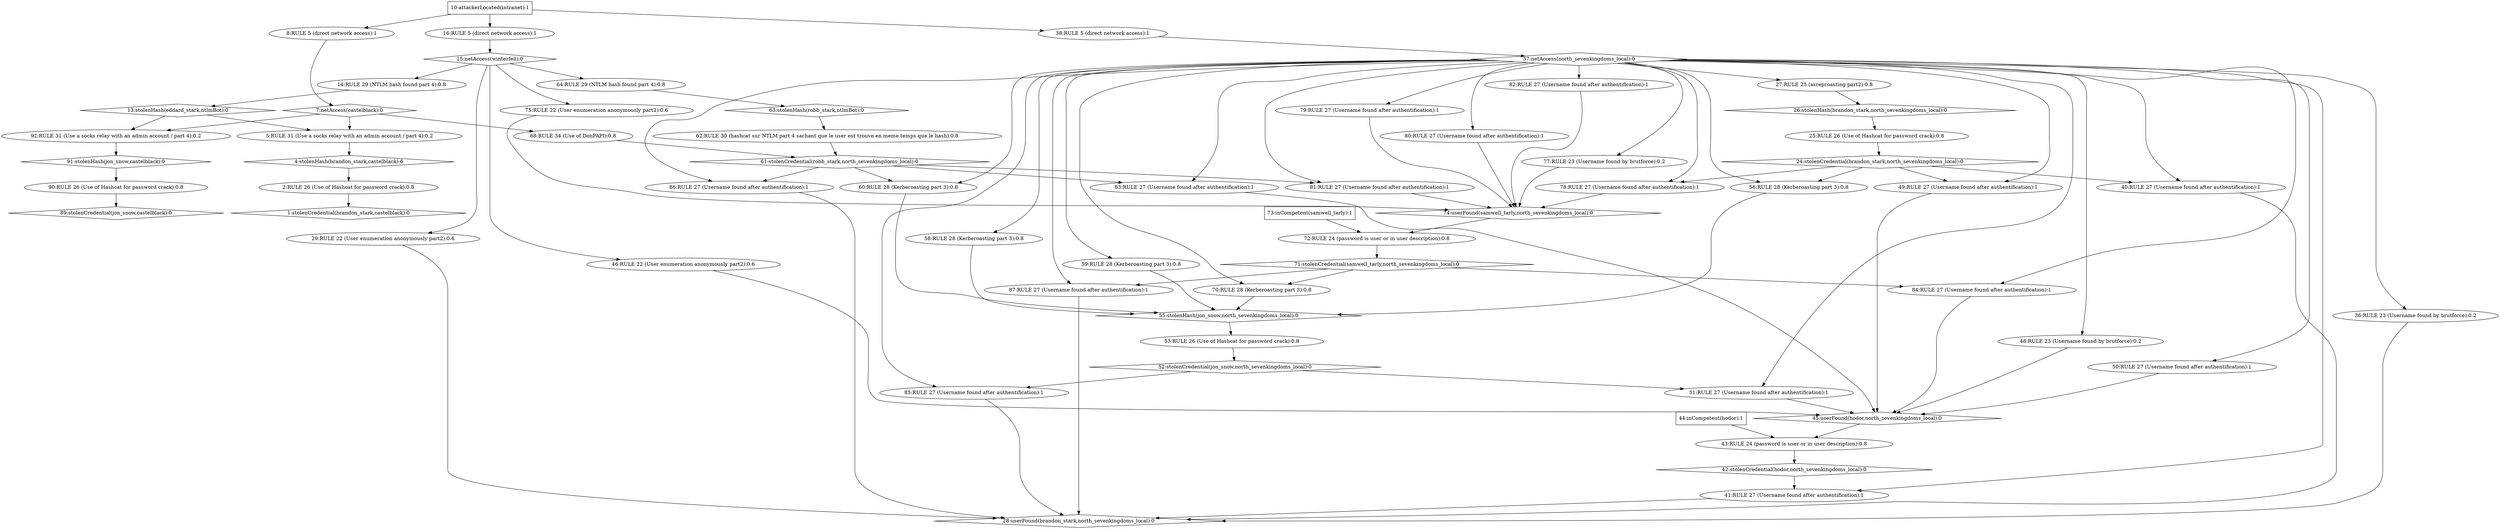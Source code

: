 strict digraph G {
  1 [ label="1:stolenCredential(brandon_stark,castelblack):0" shape="diamond" ];
  2 [ label="2:RULE 26 (Use of Hashcat for password crack):0.8" shape="ellipse" ];
  3 [ label="4:stolenHash(brandon_stark,castelblack):0" shape="diamond" ];
  4 [ label="5:RULE 31 (Use a socks relay with an admin account / part 4):0.2" shape="ellipse" ];
  5 [ label="7:netAccess(castelblack):0" shape="diamond" ];
  6 [ label="8:RULE 5 (direct network access):1" shape="ellipse" ];
  7 [ label="10:attackerLocated(intranet):1" shape="box" ];
  8 [ label="13:stolenHash(eddard_stark,ntlmBot):0" shape="diamond" ];
  9 [ label="14:RULE 29 (NTLM hash found part 4):0.8" shape="ellipse" ];
  10 [ label="15:netAccess(winterfell):0" shape="diamond" ];
  11 [ label="16:RULE 5 (direct network access):1" shape="ellipse" ];
  12 [ label="24:stolenCredential(brandon_stark,north_sevenkingdoms_local):0" shape="diamond" ];
  13 [ label="25:RULE 26 (Use of Hashcat for password crack):0.8" shape="ellipse" ];
  14 [ label="26:stolenHash(brandon_stark,north_sevenkingdoms_local):0" shape="diamond" ];
  15 [ label="27:RULE 25 (asreproasting part2):0.8" shape="ellipse" ];
  16 [ label="28:userFound(brandon_stark,north_sevenkingdoms_local):0" shape="diamond" ];
  17 [ label="29:RULE 22 (User enumeration anonymously part2):0.6" shape="ellipse" ];
  18 [ label="36:RULE 23 (Username found by brutforce):0.2" shape="ellipse" ];
  19 [ label="37:netAccess(north_sevenkingdoms_local):0" shape="diamond" ];
  20 [ label="38:RULE 5 (direct network access):1" shape="ellipse" ];
  21 [ label="40:RULE 27 (Username found after authentification):1" shape="ellipse" ];
  22 [ label="41:RULE 27 (Username found after authentification):1" shape="ellipse" ];
  23 [ label="42:stolenCredential(hodor,north_sevenkingdoms_local):0" shape="diamond" ];
  24 [ label="43:RULE 24 (password is user or in user description):0.8" shape="ellipse" ];
  25 [ label="44:inCompetent(hodor):1" shape="box" ];
  26 [ label="45:userFound(hodor,north_sevenkingdoms_local):0" shape="diamond" ];
  27 [ label="46:RULE 22 (User enumeration anonymously part2):0.6" shape="ellipse" ];
  28 [ label="48:RULE 23 (Username found by brutforce):0.2" shape="ellipse" ];
  29 [ label="49:RULE 27 (Username found after authentification):1" shape="ellipse" ];
  30 [ label="50:RULE 27 (Username found after authentification):1" shape="ellipse" ];
  31 [ label="51:RULE 27 (Username found after authentification):1" shape="ellipse" ];
  32 [ label="52:stolenCredential(jon_snow,north_sevenkingdoms_local):0" shape="diamond" ];
  33 [ label="53:RULE 26 (Use of Hashcat for password crack):0.8" shape="ellipse" ];
  34 [ label="55:stolenHash(jon_snow,north_sevenkingdoms_local):0" shape="diamond" ];
  35 [ label="56:RULE 28 (Kerberoasting part 3):0.8" shape="ellipse" ];
  36 [ label="58:RULE 28 (Kerberoasting part 3):0.8" shape="ellipse" ];
  37 [ label="59:RULE 28 (Kerberoasting part 3):0.8" shape="ellipse" ];
  38 [ label="60:RULE 28 (Kerberoasting part 3):0.8" shape="ellipse" ];
  39 [ label="61:stolenCredential(robb_stark,north_sevenkingdoms_local):0" shape="diamond" ];
  40 [ label="62:RULE 30 (hashcat sur NTLM part 4 sachant que le user est trouve en meme temps que le hash):0.8" shape="ellipse" ];
  41 [ label="63:stolenHash(robb_stark,ntlmBot):0" shape="diamond" ];
  42 [ label="64:RULE 29 (NTLM hash found part 4):0.8" shape="ellipse" ];
  43 [ label="68:RULE 34 (Use of DonPAPI):0.8" shape="ellipse" ];
  44 [ label="70:RULE 28 (Kerberoasting part 3):0.8" shape="ellipse" ];
  45 [ label="71:stolenCredential(samwell_tarly,north_sevenkingdoms_local):0" shape="diamond" ];
  46 [ label="72:RULE 24 (password is user or in user description):0.8" shape="ellipse" ];
  47 [ label="73:inCompetent(samwell_tarly):1" shape="box" ];
  48 [ label="74:userFound(samwell_tarly,north_sevenkingdoms_local):0" shape="diamond" ];
  49 [ label="75:RULE 22 (User enumeration anonymously part2):0.6" shape="ellipse" ];
  50 [ label="77:RULE 23 (Username found by brutforce):0.2" shape="ellipse" ];
  51 [ label="78:RULE 27 (Username found after authentification):1" shape="ellipse" ];
  52 [ label="79:RULE 27 (Username found after authentification):1" shape="ellipse" ];
  53 [ label="80:RULE 27 (Username found after authentification):1" shape="ellipse" ];
  54 [ label="81:RULE 27 (Username found after authentification):1" shape="ellipse" ];
  55 [ label="82:RULE 27 (Username found after authentification):1" shape="ellipse" ];
  56 [ label="83:RULE 27 (Username found after authentification):1" shape="ellipse" ];
  57 [ label="84:RULE 27 (Username found after authentification):1" shape="ellipse" ];
  58 [ label="85:RULE 27 (Username found after authentification):1" shape="ellipse" ];
  59 [ label="86:RULE 27 (Username found after authentification):1" shape="ellipse" ];
  60 [ label="87:RULE 27 (Username found after authentification):1" shape="ellipse" ];
  61 [ label="89:stolenCredential(jon_snow,castelblack):0" shape="diamond" ];
  62 [ label="90:RULE 26 (Use of Hashcat for password crack):0.8" shape="ellipse" ];
  63 [ label="91:stolenHash(jon_snow,castelblack):0" shape="diamond" ];
  64 [ label="92:RULE 31 (Use a socks relay with an admin account / part 4):0.2" shape="ellipse" ];
  7 -> 6 [ color="black" ];
  6 -> 5 [ color="black" ];
  5 -> 4 [ color="black" ];
  7 -> 11 [ color="black" ];
  11 -> 10 [ color="black" ];
  10 -> 9 [ color="black" ];
  9 -> 8 [ color="black" ];
  8 -> 4 [ color="black" ];
  4 -> 3 [ color="black" ];
  3 -> 2 [ color="black" ];
  2 -> 1 [ color="black" ];
  10 -> 17 [ color="black" ];
  17 -> 16 [ color="black" ];
  7 -> 20 [ color="black" ];
  20 -> 19 [ color="black" ];
  19 -> 18 [ color="black" ];
  18 -> 16 [ color="black" ];
  19 -> 21 [ color="black" ];
  12 -> 21 [ color="black" ];
  21 -> 16 [ color="black" ];
  19 -> 22 [ color="black" ];
  25 -> 24 [ color="black" ];
  10 -> 27 [ color="black" ];
  27 -> 26 [ color="black" ];
  19 -> 28 [ color="black" ];
  28 -> 26 [ color="black" ];
  19 -> 29 [ color="black" ];
  12 -> 29 [ color="black" ];
  29 -> 26 [ color="black" ];
  19 -> 30 [ color="black" ];
  30 -> 26 [ color="black" ];
  19 -> 31 [ color="black" ];
  12 -> 35 [ color="black" ];
  19 -> 35 [ color="black" ];
  35 -> 34 [ color="black" ];
  19 -> 36 [ color="black" ];
  36 -> 34 [ color="black" ];
  19 -> 37 [ color="black" ];
  37 -> 34 [ color="black" ];
  10 -> 42 [ color="black" ];
  42 -> 41 [ color="black" ];
  41 -> 40 [ color="black" ];
  40 -> 39 [ color="black" ];
  5 -> 43 [ color="black" ];
  43 -> 39 [ color="black" ];
  39 -> 38 [ color="black" ];
  19 -> 38 [ color="black" ];
  38 -> 34 [ color="black" ];
  47 -> 46 [ color="black" ];
  10 -> 49 [ color="black" ];
  49 -> 48 [ color="black" ];
  19 -> 50 [ color="black" ];
  50 -> 48 [ color="black" ];
  19 -> 51 [ color="black" ];
  12 -> 51 [ color="black" ];
  51 -> 48 [ color="black" ];
  19 -> 52 [ color="black" ];
  52 -> 48 [ color="black" ];
  19 -> 53 [ color="black" ];
  53 -> 48 [ color="black" ];
  19 -> 54 [ color="black" ];
  39 -> 54 [ color="black" ];
  54 -> 48 [ color="black" ];
  19 -> 55 [ color="black" ];
  55 -> 48 [ color="black" ];
  48 -> 46 [ color="black" ];
  46 -> 45 [ color="black" ];
  45 -> 44 [ color="black" ];
  19 -> 44 [ color="black" ];
  44 -> 34 [ color="black" ];
  34 -> 33 [ color="black" ];
  33 -> 32 [ color="black" ];
  32 -> 31 [ color="black" ];
  31 -> 26 [ color="black" ];
  19 -> 56 [ color="black" ];
  39 -> 56 [ color="black" ];
  56 -> 26 [ color="black" ];
  19 -> 57 [ color="black" ];
  45 -> 57 [ color="black" ];
  57 -> 26 [ color="black" ];
  26 -> 24 [ color="black" ];
  24 -> 23 [ color="black" ];
  23 -> 22 [ color="black" ];
  22 -> 16 [ color="black" ];
  19 -> 58 [ color="black" ];
  32 -> 58 [ color="black" ];
  58 -> 16 [ color="black" ];
  19 -> 59 [ color="black" ];
  39 -> 59 [ color="black" ];
  59 -> 16 [ color="black" ];
  19 -> 60 [ color="black" ];
  45 -> 60 [ color="black" ];
  60 -> 16 [ color="black" ];
  19 -> 15 [ color="black" ];
  15 -> 14 [ color="black" ];
  14 -> 13 [ color="black" ];
  13 -> 12 [ color="black" ];
  5 -> 64 [ color="black" ];
  8 -> 64 [ color="black" ];
  64 -> 63 [ color="black" ];
  63 -> 62 [ color="black" ];
  62 -> 61 [ color="black" ];
}
